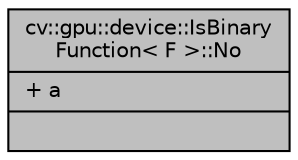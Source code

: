 digraph "cv::gpu::device::IsBinaryFunction&lt; F &gt;::No"
{
 // LATEX_PDF_SIZE
  edge [fontname="Helvetica",fontsize="10",labelfontname="Helvetica",labelfontsize="10"];
  node [fontname="Helvetica",fontsize="10",shape=record];
  Node1 [label="{cv::gpu::device::IsBinary\lFunction\< F \>::No\n|+ a\l|}",height=0.2,width=0.4,color="black", fillcolor="grey75", style="filled", fontcolor="black",tooltip=" "];
}
